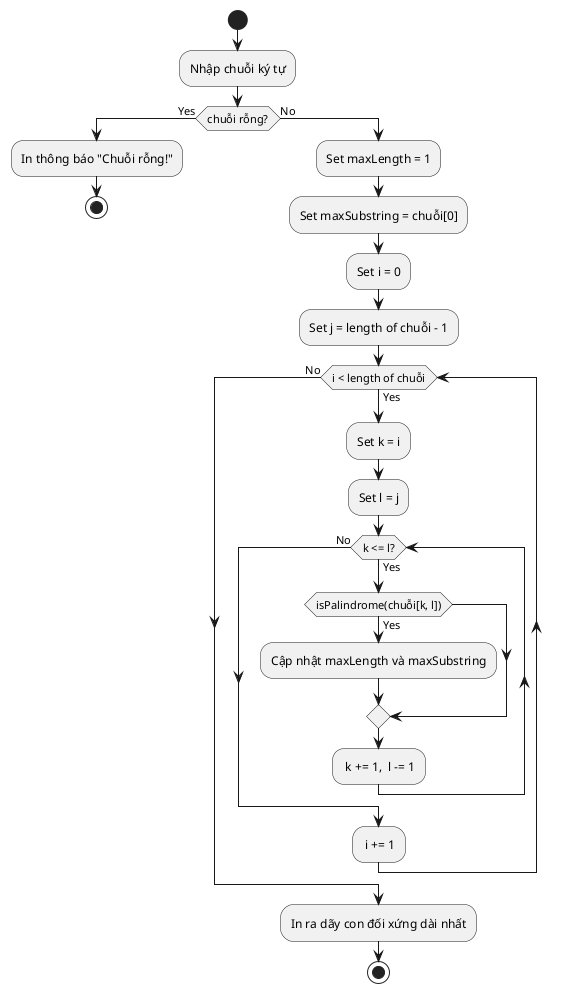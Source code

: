 @startuml 4d
start
:Nhập chuỗi ký tự;
if (chuỗi rỗng?) then (Yes)
:In thông báo "Chuỗi rỗng!";
stop
else (No)
:Set maxLength = 1;
:Set maxSubstring = chuỗi[0];
:Set i = 0; 
:Set j = length of chuỗi - 1;
while (i < length of chuỗi) is (Yes)
    :Set k = i;
    :Set l = j;
    while (k <= l?) is (Yes)
        if (isPalindrome(chuỗi[k, l])) then (Yes)
            :Cập nhật maxLength và maxSubstring;
        endif
        : k += 1,  l -= 1;
    endwhile (No)
    : i += 1;
endwhile (No)
:In ra dãy con đối xứng dài nhất;
stop
@enduml